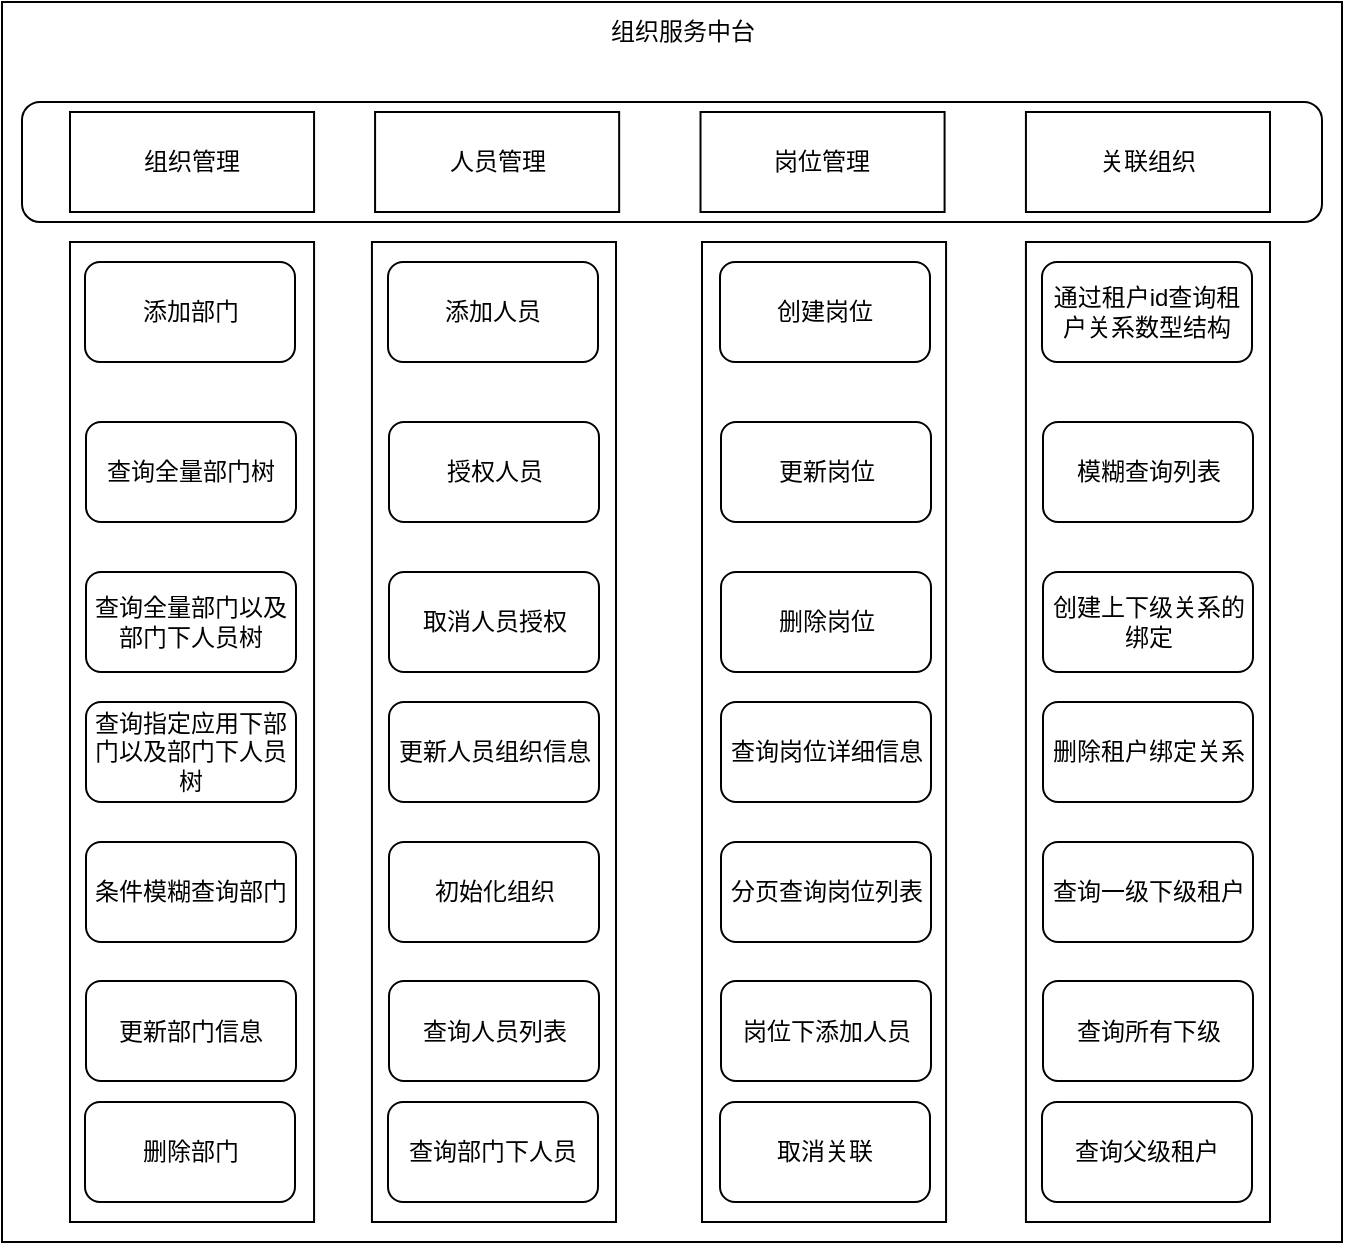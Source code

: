 <mxfile version="24.7.7">
  <diagram name="第 1 页" id="Y1Nb7VjFnf-pOPehtZFl">
    <mxGraphModel dx="1382" dy="761" grid="1" gridSize="10" guides="1" tooltips="1" connect="1" arrows="1" fold="1" page="1" pageScale="1" pageWidth="827" pageHeight="1169" math="0" shadow="0">
      <root>
        <mxCell id="0" />
        <mxCell id="1" parent="0" />
        <mxCell id="_Sf2DdrofTjFM5yEQhGe-1" value="" style="rounded=0;whiteSpace=wrap;html=1;" vertex="1" parent="1">
          <mxGeometry x="100" y="70" width="670" height="620" as="geometry" />
        </mxCell>
        <mxCell id="_Sf2DdrofTjFM5yEQhGe-2" value="组织服务中台" style="text;html=1;align=center;verticalAlign=middle;resizable=0;points=[];autosize=1;strokeColor=none;fillColor=none;" vertex="1" parent="1">
          <mxGeometry x="390" y="70" width="100" height="30" as="geometry" />
        </mxCell>
        <mxCell id="_Sf2DdrofTjFM5yEQhGe-3" value="" style="rounded=1;whiteSpace=wrap;html=1;" vertex="1" parent="1">
          <mxGeometry x="110" y="120" width="650" height="60" as="geometry" />
        </mxCell>
        <mxCell id="_Sf2DdrofTjFM5yEQhGe-8" value="" style="group" vertex="1" connectable="0" parent="1">
          <mxGeometry x="134" y="125" width="600" height="50" as="geometry" />
        </mxCell>
        <mxCell id="_Sf2DdrofTjFM5yEQhGe-4" value="组织管理" style="rounded=0;whiteSpace=wrap;html=1;" vertex="1" parent="_Sf2DdrofTjFM5yEQhGe-8">
          <mxGeometry width="122.034" height="50" as="geometry" />
        </mxCell>
        <mxCell id="_Sf2DdrofTjFM5yEQhGe-5" value="人员管理" style="rounded=0;whiteSpace=wrap;html=1;" vertex="1" parent="_Sf2DdrofTjFM5yEQhGe-8">
          <mxGeometry x="152.542" width="122.034" height="50" as="geometry" />
        </mxCell>
        <mxCell id="_Sf2DdrofTjFM5yEQhGe-6" value="岗位管理" style="rounded=0;whiteSpace=wrap;html=1;" vertex="1" parent="_Sf2DdrofTjFM5yEQhGe-8">
          <mxGeometry x="315.254" width="122.034" height="50" as="geometry" />
        </mxCell>
        <mxCell id="_Sf2DdrofTjFM5yEQhGe-7" value="关联组织" style="rounded=0;whiteSpace=wrap;html=1;" vertex="1" parent="_Sf2DdrofTjFM5yEQhGe-8">
          <mxGeometry x="477.966" width="122.034" height="50" as="geometry" />
        </mxCell>
        <mxCell id="_Sf2DdrofTjFM5yEQhGe-9" value="" style="rounded=0;whiteSpace=wrap;html=1;" vertex="1" parent="1">
          <mxGeometry x="134" y="190" width="122.033" height="490" as="geometry" />
        </mxCell>
        <mxCell id="_Sf2DdrofTjFM5yEQhGe-17" value="" style="group" vertex="1" connectable="0" parent="1">
          <mxGeometry x="141.5" y="200" width="105.5" height="470" as="geometry" />
        </mxCell>
        <mxCell id="_Sf2DdrofTjFM5yEQhGe-10" value="添加部门" style="rounded=1;whiteSpace=wrap;html=1;" vertex="1" parent="_Sf2DdrofTjFM5yEQhGe-17">
          <mxGeometry width="105" height="50" as="geometry" />
        </mxCell>
        <mxCell id="_Sf2DdrofTjFM5yEQhGe-11" value="查询全量部门树" style="rounded=1;whiteSpace=wrap;html=1;" vertex="1" parent="_Sf2DdrofTjFM5yEQhGe-17">
          <mxGeometry x="0.5" y="80" width="105" height="50" as="geometry" />
        </mxCell>
        <mxCell id="_Sf2DdrofTjFM5yEQhGe-12" value="查询全量部门以及部门下人员树" style="rounded=1;whiteSpace=wrap;html=1;" vertex="1" parent="_Sf2DdrofTjFM5yEQhGe-17">
          <mxGeometry x="0.5" y="155" width="105" height="50" as="geometry" />
        </mxCell>
        <mxCell id="_Sf2DdrofTjFM5yEQhGe-13" value="查询指定应用下部门以及部门下人员树" style="rounded=1;whiteSpace=wrap;html=1;" vertex="1" parent="_Sf2DdrofTjFM5yEQhGe-17">
          <mxGeometry x="0.5" y="220" width="105" height="50" as="geometry" />
        </mxCell>
        <mxCell id="_Sf2DdrofTjFM5yEQhGe-14" value="条件模糊查询部门" style="rounded=1;whiteSpace=wrap;html=1;" vertex="1" parent="_Sf2DdrofTjFM5yEQhGe-17">
          <mxGeometry x="0.5" y="290" width="105" height="50" as="geometry" />
        </mxCell>
        <mxCell id="_Sf2DdrofTjFM5yEQhGe-15" value="更新部门信息" style="rounded=1;whiteSpace=wrap;html=1;" vertex="1" parent="_Sf2DdrofTjFM5yEQhGe-17">
          <mxGeometry x="0.5" y="359.5" width="105" height="50" as="geometry" />
        </mxCell>
        <mxCell id="_Sf2DdrofTjFM5yEQhGe-16" value="删除部门" style="rounded=1;whiteSpace=wrap;html=1;" vertex="1" parent="_Sf2DdrofTjFM5yEQhGe-17">
          <mxGeometry y="420" width="105" height="50" as="geometry" />
        </mxCell>
        <mxCell id="_Sf2DdrofTjFM5yEQhGe-18" value="" style="rounded=0;whiteSpace=wrap;html=1;" vertex="1" parent="1">
          <mxGeometry x="284.97" y="190" width="122.033" height="490" as="geometry" />
        </mxCell>
        <mxCell id="_Sf2DdrofTjFM5yEQhGe-19" value="" style="group" vertex="1" connectable="0" parent="1">
          <mxGeometry x="293" y="200" width="105.5" height="470" as="geometry" />
        </mxCell>
        <mxCell id="_Sf2DdrofTjFM5yEQhGe-20" value="添加人员" style="rounded=1;whiteSpace=wrap;html=1;" vertex="1" parent="_Sf2DdrofTjFM5yEQhGe-19">
          <mxGeometry width="105" height="50" as="geometry" />
        </mxCell>
        <mxCell id="_Sf2DdrofTjFM5yEQhGe-21" value="授权人员" style="rounded=1;whiteSpace=wrap;html=1;" vertex="1" parent="_Sf2DdrofTjFM5yEQhGe-19">
          <mxGeometry x="0.5" y="80" width="105" height="50" as="geometry" />
        </mxCell>
        <mxCell id="_Sf2DdrofTjFM5yEQhGe-22" value="取消人员授权" style="rounded=1;whiteSpace=wrap;html=1;" vertex="1" parent="_Sf2DdrofTjFM5yEQhGe-19">
          <mxGeometry x="0.5" y="155" width="105" height="50" as="geometry" />
        </mxCell>
        <mxCell id="_Sf2DdrofTjFM5yEQhGe-23" value="更新人员组织信息" style="rounded=1;whiteSpace=wrap;html=1;" vertex="1" parent="_Sf2DdrofTjFM5yEQhGe-19">
          <mxGeometry x="0.5" y="220" width="105" height="50" as="geometry" />
        </mxCell>
        <mxCell id="_Sf2DdrofTjFM5yEQhGe-24" value="初始化组织" style="rounded=1;whiteSpace=wrap;html=1;" vertex="1" parent="_Sf2DdrofTjFM5yEQhGe-19">
          <mxGeometry x="0.5" y="290" width="105" height="50" as="geometry" />
        </mxCell>
        <mxCell id="_Sf2DdrofTjFM5yEQhGe-25" value="查询人员列表" style="rounded=1;whiteSpace=wrap;html=1;" vertex="1" parent="_Sf2DdrofTjFM5yEQhGe-19">
          <mxGeometry x="0.5" y="359.5" width="105" height="50" as="geometry" />
        </mxCell>
        <mxCell id="_Sf2DdrofTjFM5yEQhGe-26" value="查询部门下人员" style="rounded=1;whiteSpace=wrap;html=1;" vertex="1" parent="_Sf2DdrofTjFM5yEQhGe-19">
          <mxGeometry y="420" width="105" height="50" as="geometry" />
        </mxCell>
        <mxCell id="_Sf2DdrofTjFM5yEQhGe-27" value="" style="rounded=0;whiteSpace=wrap;html=1;" vertex="1" parent="1">
          <mxGeometry x="450" y="190" width="122.033" height="490" as="geometry" />
        </mxCell>
        <mxCell id="_Sf2DdrofTjFM5yEQhGe-28" value="" style="group" vertex="1" connectable="0" parent="1">
          <mxGeometry x="459" y="200" width="105.5" height="470" as="geometry" />
        </mxCell>
        <mxCell id="_Sf2DdrofTjFM5yEQhGe-29" value="创建岗位" style="rounded=1;whiteSpace=wrap;html=1;" vertex="1" parent="_Sf2DdrofTjFM5yEQhGe-28">
          <mxGeometry width="105" height="50" as="geometry" />
        </mxCell>
        <mxCell id="_Sf2DdrofTjFM5yEQhGe-30" value="更新岗位" style="rounded=1;whiteSpace=wrap;html=1;" vertex="1" parent="_Sf2DdrofTjFM5yEQhGe-28">
          <mxGeometry x="0.5" y="80" width="105" height="50" as="geometry" />
        </mxCell>
        <mxCell id="_Sf2DdrofTjFM5yEQhGe-31" value="删除岗位" style="rounded=1;whiteSpace=wrap;html=1;" vertex="1" parent="_Sf2DdrofTjFM5yEQhGe-28">
          <mxGeometry x="0.5" y="155" width="105" height="50" as="geometry" />
        </mxCell>
        <mxCell id="_Sf2DdrofTjFM5yEQhGe-32" value="查询岗位详细信息" style="rounded=1;whiteSpace=wrap;html=1;" vertex="1" parent="_Sf2DdrofTjFM5yEQhGe-28">
          <mxGeometry x="0.5" y="220" width="105" height="50" as="geometry" />
        </mxCell>
        <mxCell id="_Sf2DdrofTjFM5yEQhGe-33" value="分页查询岗位列表" style="rounded=1;whiteSpace=wrap;html=1;" vertex="1" parent="_Sf2DdrofTjFM5yEQhGe-28">
          <mxGeometry x="0.5" y="290" width="105" height="50" as="geometry" />
        </mxCell>
        <mxCell id="_Sf2DdrofTjFM5yEQhGe-34" value="岗位下添加人员" style="rounded=1;whiteSpace=wrap;html=1;" vertex="1" parent="_Sf2DdrofTjFM5yEQhGe-28">
          <mxGeometry x="0.5" y="359.5" width="105" height="50" as="geometry" />
        </mxCell>
        <mxCell id="_Sf2DdrofTjFM5yEQhGe-35" value="取消关联" style="rounded=1;whiteSpace=wrap;html=1;" vertex="1" parent="_Sf2DdrofTjFM5yEQhGe-28">
          <mxGeometry y="420" width="105" height="50" as="geometry" />
        </mxCell>
        <mxCell id="_Sf2DdrofTjFM5yEQhGe-36" value="" style="rounded=0;whiteSpace=wrap;html=1;" vertex="1" parent="1">
          <mxGeometry x="611.97" y="190" width="122.03" height="490" as="geometry" />
        </mxCell>
        <mxCell id="_Sf2DdrofTjFM5yEQhGe-37" value="" style="group" vertex="1" connectable="0" parent="1">
          <mxGeometry x="620" y="200" width="105.5" height="470" as="geometry" />
        </mxCell>
        <mxCell id="_Sf2DdrofTjFM5yEQhGe-38" value="通过租户id查询租户关系数型结构" style="rounded=1;whiteSpace=wrap;html=1;" vertex="1" parent="_Sf2DdrofTjFM5yEQhGe-37">
          <mxGeometry width="105" height="50" as="geometry" />
        </mxCell>
        <mxCell id="_Sf2DdrofTjFM5yEQhGe-39" value="模糊查询列表" style="rounded=1;whiteSpace=wrap;html=1;" vertex="1" parent="_Sf2DdrofTjFM5yEQhGe-37">
          <mxGeometry x="0.5" y="80" width="105" height="50" as="geometry" />
        </mxCell>
        <mxCell id="_Sf2DdrofTjFM5yEQhGe-40" value="创建上下级关系的绑定" style="rounded=1;whiteSpace=wrap;html=1;" vertex="1" parent="_Sf2DdrofTjFM5yEQhGe-37">
          <mxGeometry x="0.5" y="155" width="105" height="50" as="geometry" />
        </mxCell>
        <mxCell id="_Sf2DdrofTjFM5yEQhGe-41" value="删除租户绑定关系" style="rounded=1;whiteSpace=wrap;html=1;" vertex="1" parent="_Sf2DdrofTjFM5yEQhGe-37">
          <mxGeometry x="0.5" y="220" width="105" height="50" as="geometry" />
        </mxCell>
        <mxCell id="_Sf2DdrofTjFM5yEQhGe-42" value="查询一级下级租户" style="rounded=1;whiteSpace=wrap;html=1;" vertex="1" parent="_Sf2DdrofTjFM5yEQhGe-37">
          <mxGeometry x="0.5" y="290" width="105" height="50" as="geometry" />
        </mxCell>
        <mxCell id="_Sf2DdrofTjFM5yEQhGe-43" value="查询所有下级" style="rounded=1;whiteSpace=wrap;html=1;" vertex="1" parent="_Sf2DdrofTjFM5yEQhGe-37">
          <mxGeometry x="0.5" y="359.5" width="105" height="50" as="geometry" />
        </mxCell>
        <mxCell id="_Sf2DdrofTjFM5yEQhGe-44" value="查询父级租户" style="rounded=1;whiteSpace=wrap;html=1;" vertex="1" parent="_Sf2DdrofTjFM5yEQhGe-37">
          <mxGeometry y="420" width="105" height="50" as="geometry" />
        </mxCell>
      </root>
    </mxGraphModel>
  </diagram>
</mxfile>
